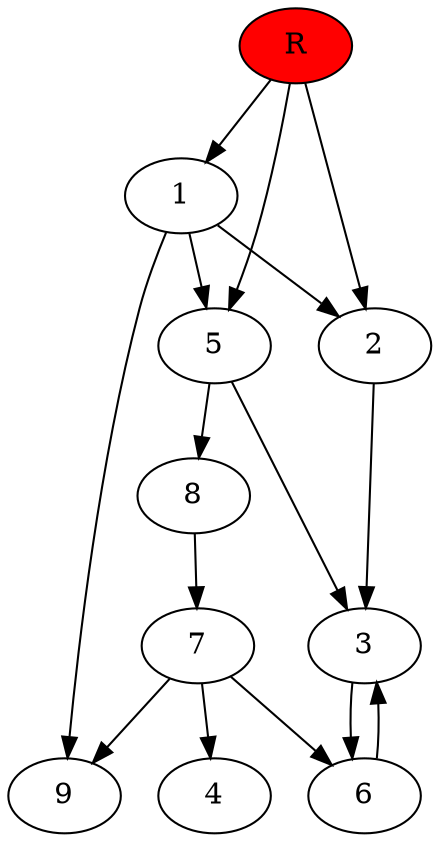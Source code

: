 digraph prb38107 {
	1
	2
	3
	4
	5
	6
	7
	8
	R [fillcolor="#ff0000" style=filled]
	1 -> 2
	1 -> 5
	1 -> 9
	2 -> 3
	3 -> 6
	5 -> 3
	5 -> 8
	6 -> 3
	7 -> 4
	7 -> 6
	7 -> 9
	8 -> 7
	R -> 1
	R -> 2
	R -> 5
}
